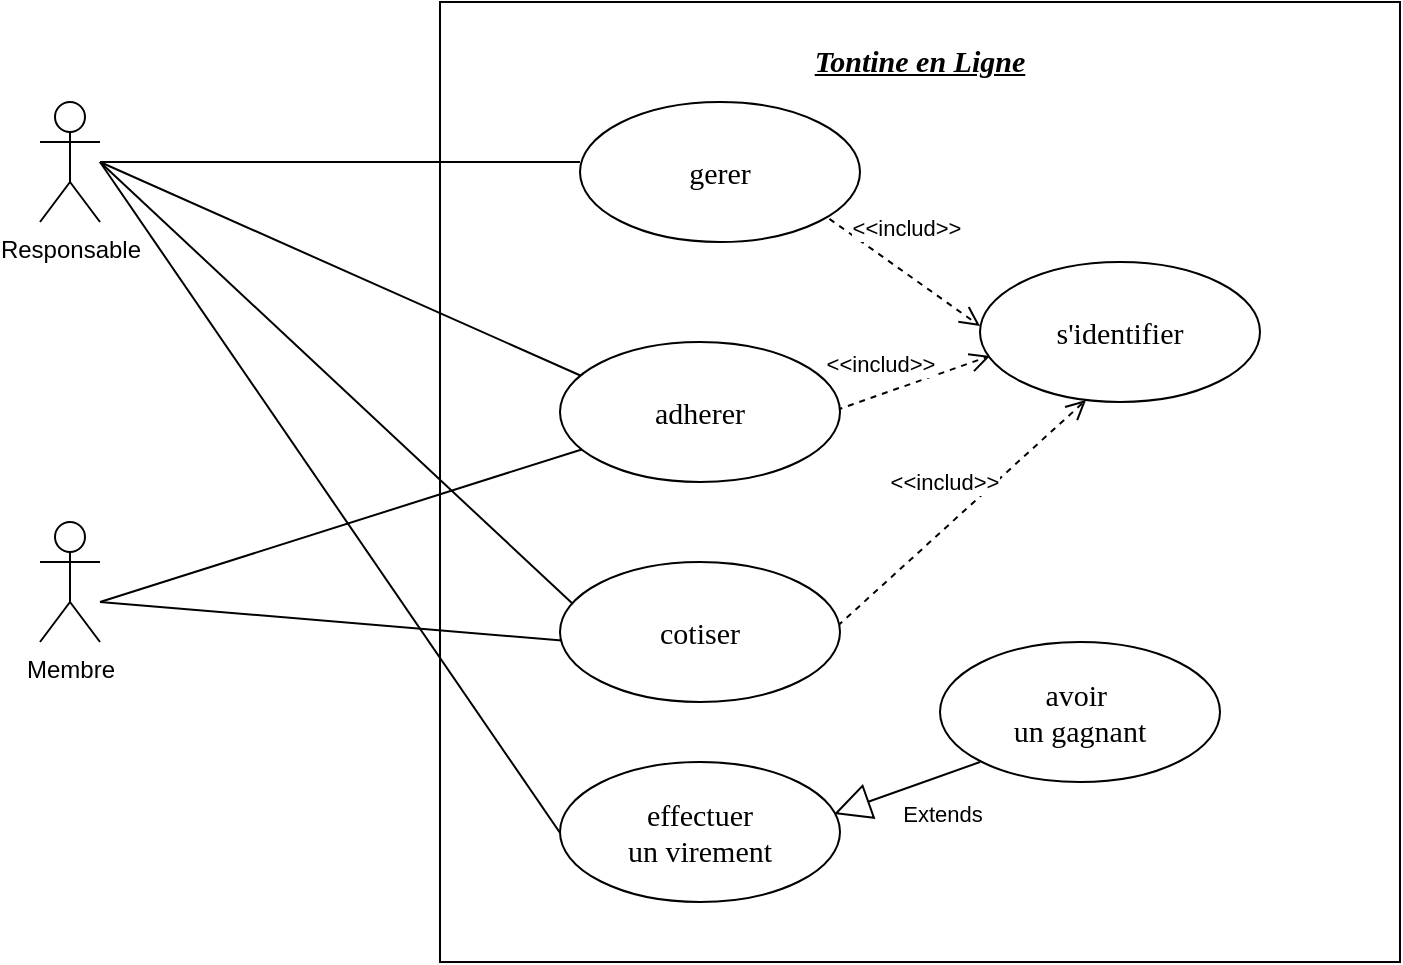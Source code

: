 <mxfile version="20.8.16" type="device" pages="2"><diagram name="Page-1" id="JHvnX2LG7MWNGIS8aCji"><mxGraphModel dx="864" dy="526" grid="1" gridSize="10" guides="1" tooltips="1" connect="1" arrows="1" fold="1" page="1" pageScale="1" pageWidth="827" pageHeight="1169" math="0" shadow="0"><root><mxCell id="0"/><mxCell id="1" parent="0"/><mxCell id="nlPkSKuXkF6LkyUS5jRR-1" value="Responsable" style="shape=umlActor;verticalLabelPosition=bottom;verticalAlign=top;html=1;outlineConnect=0;" parent="1" vertex="1"><mxGeometry x="60" y="100" width="30" height="60" as="geometry"/></mxCell><mxCell id="nlPkSKuXkF6LkyUS5jRR-3" value="Membre" style="shape=umlActor;verticalLabelPosition=bottom;verticalAlign=top;html=1;outlineConnect=0;" parent="1" vertex="1"><mxGeometry x="60" y="310" width="30" height="60" as="geometry"/></mxCell><mxCell id="nlPkSKuXkF6LkyUS5jRR-4" value="&lt;h3&gt;&lt;b&gt;&lt;i&gt;&lt;font face=&quot;Georgia&quot; style=&quot;font-size: 15px;&quot;&gt;Tontine en Ligne&lt;/font&gt;&lt;/i&gt;&lt;/b&gt;&lt;/h3&gt;" style="whiteSpace=wrap;html=1;aspect=fixed;verticalAlign=top;fontStyle=4" parent="1" vertex="1"><mxGeometry x="260" y="50" width="480" height="480" as="geometry"/></mxCell><mxCell id="nlPkSKuXkF6LkyUS5jRR-8" value="" style="endArrow=none;html=1;rounded=0;entryX=0;entryY=0.5;entryDx=0;entryDy=0;" parent="1" source="nlPkSKuXkF6LkyUS5jRR-1" edge="1"><mxGeometry width="50" height="50" relative="1" as="geometry"><mxPoint x="390" y="300" as="sourcePoint"/><mxPoint x="330" y="130" as="targetPoint"/></mxGeometry></mxCell><mxCell id="nlPkSKuXkF6LkyUS5jRR-9" value="" style="endArrow=none;html=1;rounded=0;entryX=0.025;entryY=0.3;entryDx=0;entryDy=0;entryPerimeter=0;" parent="1" edge="1"><mxGeometry width="50" height="50" relative="1" as="geometry"><mxPoint x="90" y="130" as="sourcePoint"/><mxPoint x="333" y="238" as="targetPoint"/></mxGeometry></mxCell><mxCell id="nlPkSKuXkF6LkyUS5jRR-10" value="" style="endArrow=none;html=1;rounded=0;" parent="1" target="nlPkSKuXkF6LkyUS5jRR-24" edge="1"><mxGeometry width="50" height="50" relative="1" as="geometry"><mxPoint x="90" y="350.002" as="sourcePoint"/><mxPoint x="330" y="250" as="targetPoint"/></mxGeometry></mxCell><mxCell id="nlPkSKuXkF6LkyUS5jRR-11" value="" style="endArrow=none;html=1;rounded=0;entryX=0;entryY=0.5;entryDx=0;entryDy=0;" parent="1" edge="1"><mxGeometry width="50" height="50" relative="1" as="geometry"><mxPoint x="90" y="350" as="sourcePoint"/><mxPoint x="330" y="370" as="targetPoint"/></mxGeometry></mxCell><mxCell id="nlPkSKuXkF6LkyUS5jRR-12" value="" style="endArrow=none;html=1;rounded=0;entryX=0.042;entryY=0.317;entryDx=0;entryDy=0;entryPerimeter=0;" parent="1" edge="1"><mxGeometry width="50" height="50" relative="1" as="geometry"><mxPoint x="90" y="130" as="sourcePoint"/><mxPoint x="335.04" y="359.02" as="targetPoint"/></mxGeometry></mxCell><mxCell id="nlPkSKuXkF6LkyUS5jRR-17" value="" style="endArrow=none;html=1;rounded=0;entryX=0;entryY=0.5;entryDx=0;entryDy=0;" parent="1" edge="1"><mxGeometry width="50" height="50" relative="1" as="geometry"><mxPoint x="90" y="130" as="sourcePoint"/><mxPoint x="330" y="480" as="targetPoint"/></mxGeometry></mxCell><mxCell id="nlPkSKuXkF6LkyUS5jRR-18" value="Extends" style="endArrow=block;endSize=16;endFill=0;html=1;rounded=0;entryX=0.979;entryY=0.371;entryDx=0;entryDy=0;entryPerimeter=0;exitX=0;exitY=0.667;exitDx=0;exitDy=0;exitPerimeter=0;" parent="1" target="nlPkSKuXkF6LkyUS5jRR-26" edge="1"><mxGeometry x="-0.3" y="18" width="160" relative="1" as="geometry"><mxPoint x="530" y="430.02" as="sourcePoint"/><mxPoint x="450" y="469.98" as="targetPoint"/><mxPoint as="offset"/></mxGeometry></mxCell><mxCell id="nlPkSKuXkF6LkyUS5jRR-20" value="&amp;lt;&amp;lt;includ&amp;gt;&amp;gt;" style="html=1;verticalAlign=bottom;endArrow=open;dashed=1;endSize=8;rounded=0;exitX=0.917;exitY=0.8;exitDx=0;exitDy=0;exitPerimeter=0;entryX=0;entryY=0.367;entryDx=0;entryDy=0;entryPerimeter=0;" parent="1" edge="1"><mxGeometry x="0.04" y="11" relative="1" as="geometry"><mxPoint x="440.04" y="148" as="sourcePoint"/><mxPoint x="530" y="212.02" as="targetPoint"/><mxPoint as="offset"/></mxGeometry></mxCell><mxCell id="nlPkSKuXkF6LkyUS5jRR-21" value="&amp;lt;&amp;lt;includ&amp;gt;&amp;gt;" style="html=1;verticalAlign=bottom;endArrow=open;dashed=1;endSize=8;rounded=0;exitX=0.975;exitY=0.633;exitDx=0;exitDy=0;exitPerimeter=0;entryX=0.036;entryY=0.671;entryDx=0;entryDy=0;entryPerimeter=0;" parent="1" target="nlPkSKuXkF6LkyUS5jRR-27" edge="1"><mxGeometry x="-0.205" y="6" relative="1" as="geometry"><mxPoint x="447" y="257.98" as="sourcePoint"/><mxPoint x="530.96" y="230.98" as="targetPoint"/><mxPoint as="offset"/></mxGeometry></mxCell><mxCell id="nlPkSKuXkF6LkyUS5jRR-22" value="&amp;lt;&amp;lt;includ&amp;gt;&amp;gt;" style="html=1;verticalAlign=bottom;endArrow=open;dashed=1;endSize=8;rounded=0;entryX=0.442;entryY=0.983;entryDx=0;entryDy=0;entryPerimeter=0;exitX=1;exitY=0.5;exitDx=0;exitDy=0;" parent="1" edge="1"><mxGeometry x="0.04" y="11" relative="1" as="geometry"><mxPoint x="450" y="370" as="sourcePoint"/><mxPoint x="583.04" y="248.98" as="targetPoint"/><mxPoint as="offset"/></mxGeometry></mxCell><mxCell id="nlPkSKuXkF6LkyUS5jRR-23" value="gerer" style="ellipse;whiteSpace=wrap;html=1;fontFamily=Georgia;fontSize=15;" parent="1" vertex="1"><mxGeometry x="330" y="100" width="140" height="70" as="geometry"/></mxCell><mxCell id="nlPkSKuXkF6LkyUS5jRR-24" value="adherer" style="ellipse;whiteSpace=wrap;html=1;fontFamily=Georgia;fontSize=15;" parent="1" vertex="1"><mxGeometry x="320" y="220" width="140" height="70" as="geometry"/></mxCell><mxCell id="nlPkSKuXkF6LkyUS5jRR-25" value="cotiser" style="ellipse;whiteSpace=wrap;html=1;fontFamily=Georgia;fontSize=15;" parent="1" vertex="1"><mxGeometry x="320" y="330" width="140" height="70" as="geometry"/></mxCell><mxCell id="nlPkSKuXkF6LkyUS5jRR-26" value="effectuer&lt;br&gt;un virement" style="ellipse;whiteSpace=wrap;html=1;fontFamily=Georgia;fontSize=15;" parent="1" vertex="1"><mxGeometry x="320" y="430" width="140" height="70" as="geometry"/></mxCell><mxCell id="nlPkSKuXkF6LkyUS5jRR-27" value="s'identifier" style="ellipse;whiteSpace=wrap;html=1;fontFamily=Georgia;fontSize=15;" parent="1" vertex="1"><mxGeometry x="530" y="180" width="140" height="70" as="geometry"/></mxCell><mxCell id="nlPkSKuXkF6LkyUS5jRR-28" value="avoir&amp;nbsp;&lt;br&gt;un gagnant" style="ellipse;whiteSpace=wrap;html=1;fontFamily=Georgia;fontSize=15;" parent="1" vertex="1"><mxGeometry x="510" y="370" width="140" height="70" as="geometry"/></mxCell></root></mxGraphModel></diagram><diagram id="9DDrbnD52u_MNP9xRwJR" name="Page-2"><mxGraphModel dx="864" dy="526" grid="1" gridSize="10" guides="1" tooltips="1" connect="1" arrows="1" fold="1" page="1" pageScale="1" pageWidth="827" pageHeight="1169" math="0" shadow="0"><root><mxCell id="0"/><mxCell id="1" parent="0"/><mxCell id="1LqoOAVoGYzNxB51suBu-34" value="" style="rhombus;whiteSpace=wrap;html=1;fontSize=15;fontFamily=Georgia;fillColor=none;fontStyle=0;startSize=26;strokeWidth=1;" parent="1" vertex="1"><mxGeometry x="405" y="245" width="30" height="40" as="geometry"/></mxCell><mxCell id="1LqoOAVoGYzNxB51suBu-54" value="" style="endArrow=none;html=1;rounded=0;fontFamily=Georgia;fontSize=15;targetPerimeterSpacing=0;" parent="1" edge="1"><mxGeometry relative="1" as="geometry"><mxPoint x="500" y="184.5" as="sourcePoint"/><mxPoint x="640" y="185" as="targetPoint"/></mxGeometry></mxCell><mxCell id="1LqoOAVoGYzNxB51suBu-55" value="1..*" style="resizable=0;html=1;align=left;verticalAlign=bottom;strokeWidth=1;fontFamily=Georgia;fontSize=15;" parent="1LqoOAVoGYzNxB51suBu-54" connectable="0" vertex="1"><mxGeometry x="-1" relative="1" as="geometry"/></mxCell><mxCell id="1LqoOAVoGYzNxB51suBu-56" value="*" style="resizable=0;html=1;align=right;verticalAlign=bottom;strokeWidth=1;fontFamily=Georgia;fontSize=15;" parent="1LqoOAVoGYzNxB51suBu-54" connectable="0" vertex="1"><mxGeometry x="1" relative="1" as="geometry"/></mxCell><mxCell id="1LqoOAVoGYzNxB51suBu-57" value="" style="endArrow=none;html=1;rounded=0;fontFamily=Georgia;fontSize=15;targetPerimeterSpacing=0;" parent="1" edge="1"><mxGeometry relative="1" as="geometry"><mxPoint x="180" y="184.5" as="sourcePoint"/><mxPoint x="340" y="184.5" as="targetPoint"/></mxGeometry></mxCell><mxCell id="1LqoOAVoGYzNxB51suBu-58" value="1.1" style="resizable=0;html=1;align=left;verticalAlign=bottom;strokeWidth=1;fontFamily=Georgia;fontSize=15;" parent="1LqoOAVoGYzNxB51suBu-57" connectable="0" vertex="1"><mxGeometry x="-1" relative="1" as="geometry"/></mxCell><mxCell id="1LqoOAVoGYzNxB51suBu-59" value="*" style="resizable=0;html=1;align=right;verticalAlign=bottom;strokeWidth=1;fontFamily=Georgia;fontSize=15;" parent="1LqoOAVoGYzNxB51suBu-57" connectable="0" vertex="1"><mxGeometry x="1" relative="1" as="geometry"><mxPoint y="-4" as="offset"/></mxGeometry></mxCell><mxCell id="1LqoOAVoGYzNxB51suBu-60" value="Diagramme de Class" style="text;html=1;align=center;verticalAlign=middle;resizable=0;points=[];autosize=1;strokeColor=#d6b656;fillColor=#fff2cc;fontSize=17;fontFamily=Georgia;" parent="1" vertex="1"><mxGeometry x="324" y="35" width="180" height="30" as="geometry"/></mxCell><mxCell id="srC0LzYSOHpKuSStfgQ7-5" value="Responsable" style="swimlane;childLayout=stackLayout;horizontal=1;startSize=30;horizontalStack=0;rounded=1;fontSize=14;fontStyle=0;strokeWidth=2;resizeParent=0;resizeLast=1;shadow=0;dashed=0;align=center;" parent="1" vertex="1"><mxGeometry x="20" y="125" width="160" height="120" as="geometry"/></mxCell><mxCell id="srC0LzYSOHpKuSStfgQ7-6" value="Nom:Varchar&#10;Prenom:Varchar&#10;Telephone:Varchar&#10;Adresse:Varchar" style="align=left;strokeColor=none;fillColor=none;spacingLeft=4;fontSize=12;verticalAlign=top;resizable=0;rotatable=0;part=1;" parent="srC0LzYSOHpKuSStfgQ7-5" vertex="1"><mxGeometry y="30" width="160" height="90" as="geometry"/></mxCell><mxCell id="srC0LzYSOHpKuSStfgQ7-8" value="Membre" style="swimlane;childLayout=stackLayout;horizontal=1;startSize=30;horizontalStack=0;rounded=1;fontSize=14;fontStyle=0;strokeWidth=2;resizeParent=0;resizeLast=1;shadow=0;dashed=0;align=center;" parent="1" vertex="1"><mxGeometry x="640" y="125" width="160" height="120" as="geometry"/></mxCell><mxCell id="srC0LzYSOHpKuSStfgQ7-9" value="Nom: Varchar&#10;Prenom:Varchar&#10;Telephone:Varcharr&#10;Adresse:Char" style="align=left;strokeColor=none;fillColor=none;spacingLeft=4;fontSize=12;verticalAlign=top;resizable=0;rotatable=0;part=1;" parent="srC0LzYSOHpKuSStfgQ7-8" vertex="1"><mxGeometry y="30" width="160" height="90" as="geometry"/></mxCell><mxCell id="srC0LzYSOHpKuSStfgQ7-15" value="" style="edgeStyle=orthogonalEdgeStyle;rounded=0;orthogonalLoop=1;jettySize=auto;html=1;entryX=0.5;entryY=1;entryDx=0;entryDy=0;" parent="1" source="srC0LzYSOHpKuSStfgQ7-10" target="1LqoOAVoGYzNxB51suBu-34" edge="1"><mxGeometry relative="1" as="geometry"><mxPoint x="420" y="290" as="targetPoint"/><Array as="points"/></mxGeometry></mxCell><mxCell id="srC0LzYSOHpKuSStfgQ7-10" value="Versement" style="swimlane;childLayout=stackLayout;horizontal=1;startSize=30;horizontalStack=0;rounded=1;fontSize=14;fontStyle=0;strokeWidth=2;resizeParent=0;resizeLast=1;shadow=0;dashed=0;align=center;" parent="1" vertex="1"><mxGeometry x="340" y="360" width="160" height="120" as="geometry"/></mxCell><mxCell id="srC0LzYSOHpKuSStfgQ7-11" value="Date : Date&#10;Personne : Personne&#10;Somme Totale: float" style="align=left;strokeColor=none;fillColor=none;spacingLeft=4;fontSize=12;verticalAlign=top;resizable=0;rotatable=0;part=1;" parent="srC0LzYSOHpKuSStfgQ7-10" vertex="1"><mxGeometry y="30" width="160" height="90" as="geometry"/></mxCell><mxCell id="srC0LzYSOHpKuSStfgQ7-12" value="Tontine" style="swimlane;childLayout=stackLayout;horizontal=1;startSize=30;horizontalStack=0;rounded=1;fontSize=14;fontStyle=0;strokeWidth=2;resizeParent=0;resizeLast=1;shadow=0;dashed=0;align=center;" parent="1" vertex="1"><mxGeometry x="340" y="125" width="160" height="120" as="geometry"/></mxCell><mxCell id="srC0LzYSOHpKuSStfgQ7-13" value="Num: int&#10;Date: date" style="align=left;strokeColor=none;fillColor=none;spacingLeft=4;fontSize=12;verticalAlign=top;resizable=0;rotatable=0;part=1;" parent="srC0LzYSOHpKuSStfgQ7-12" vertex="1"><mxGeometry y="30" width="160" height="90" as="geometry"/></mxCell></root></mxGraphModel></diagram></mxfile>